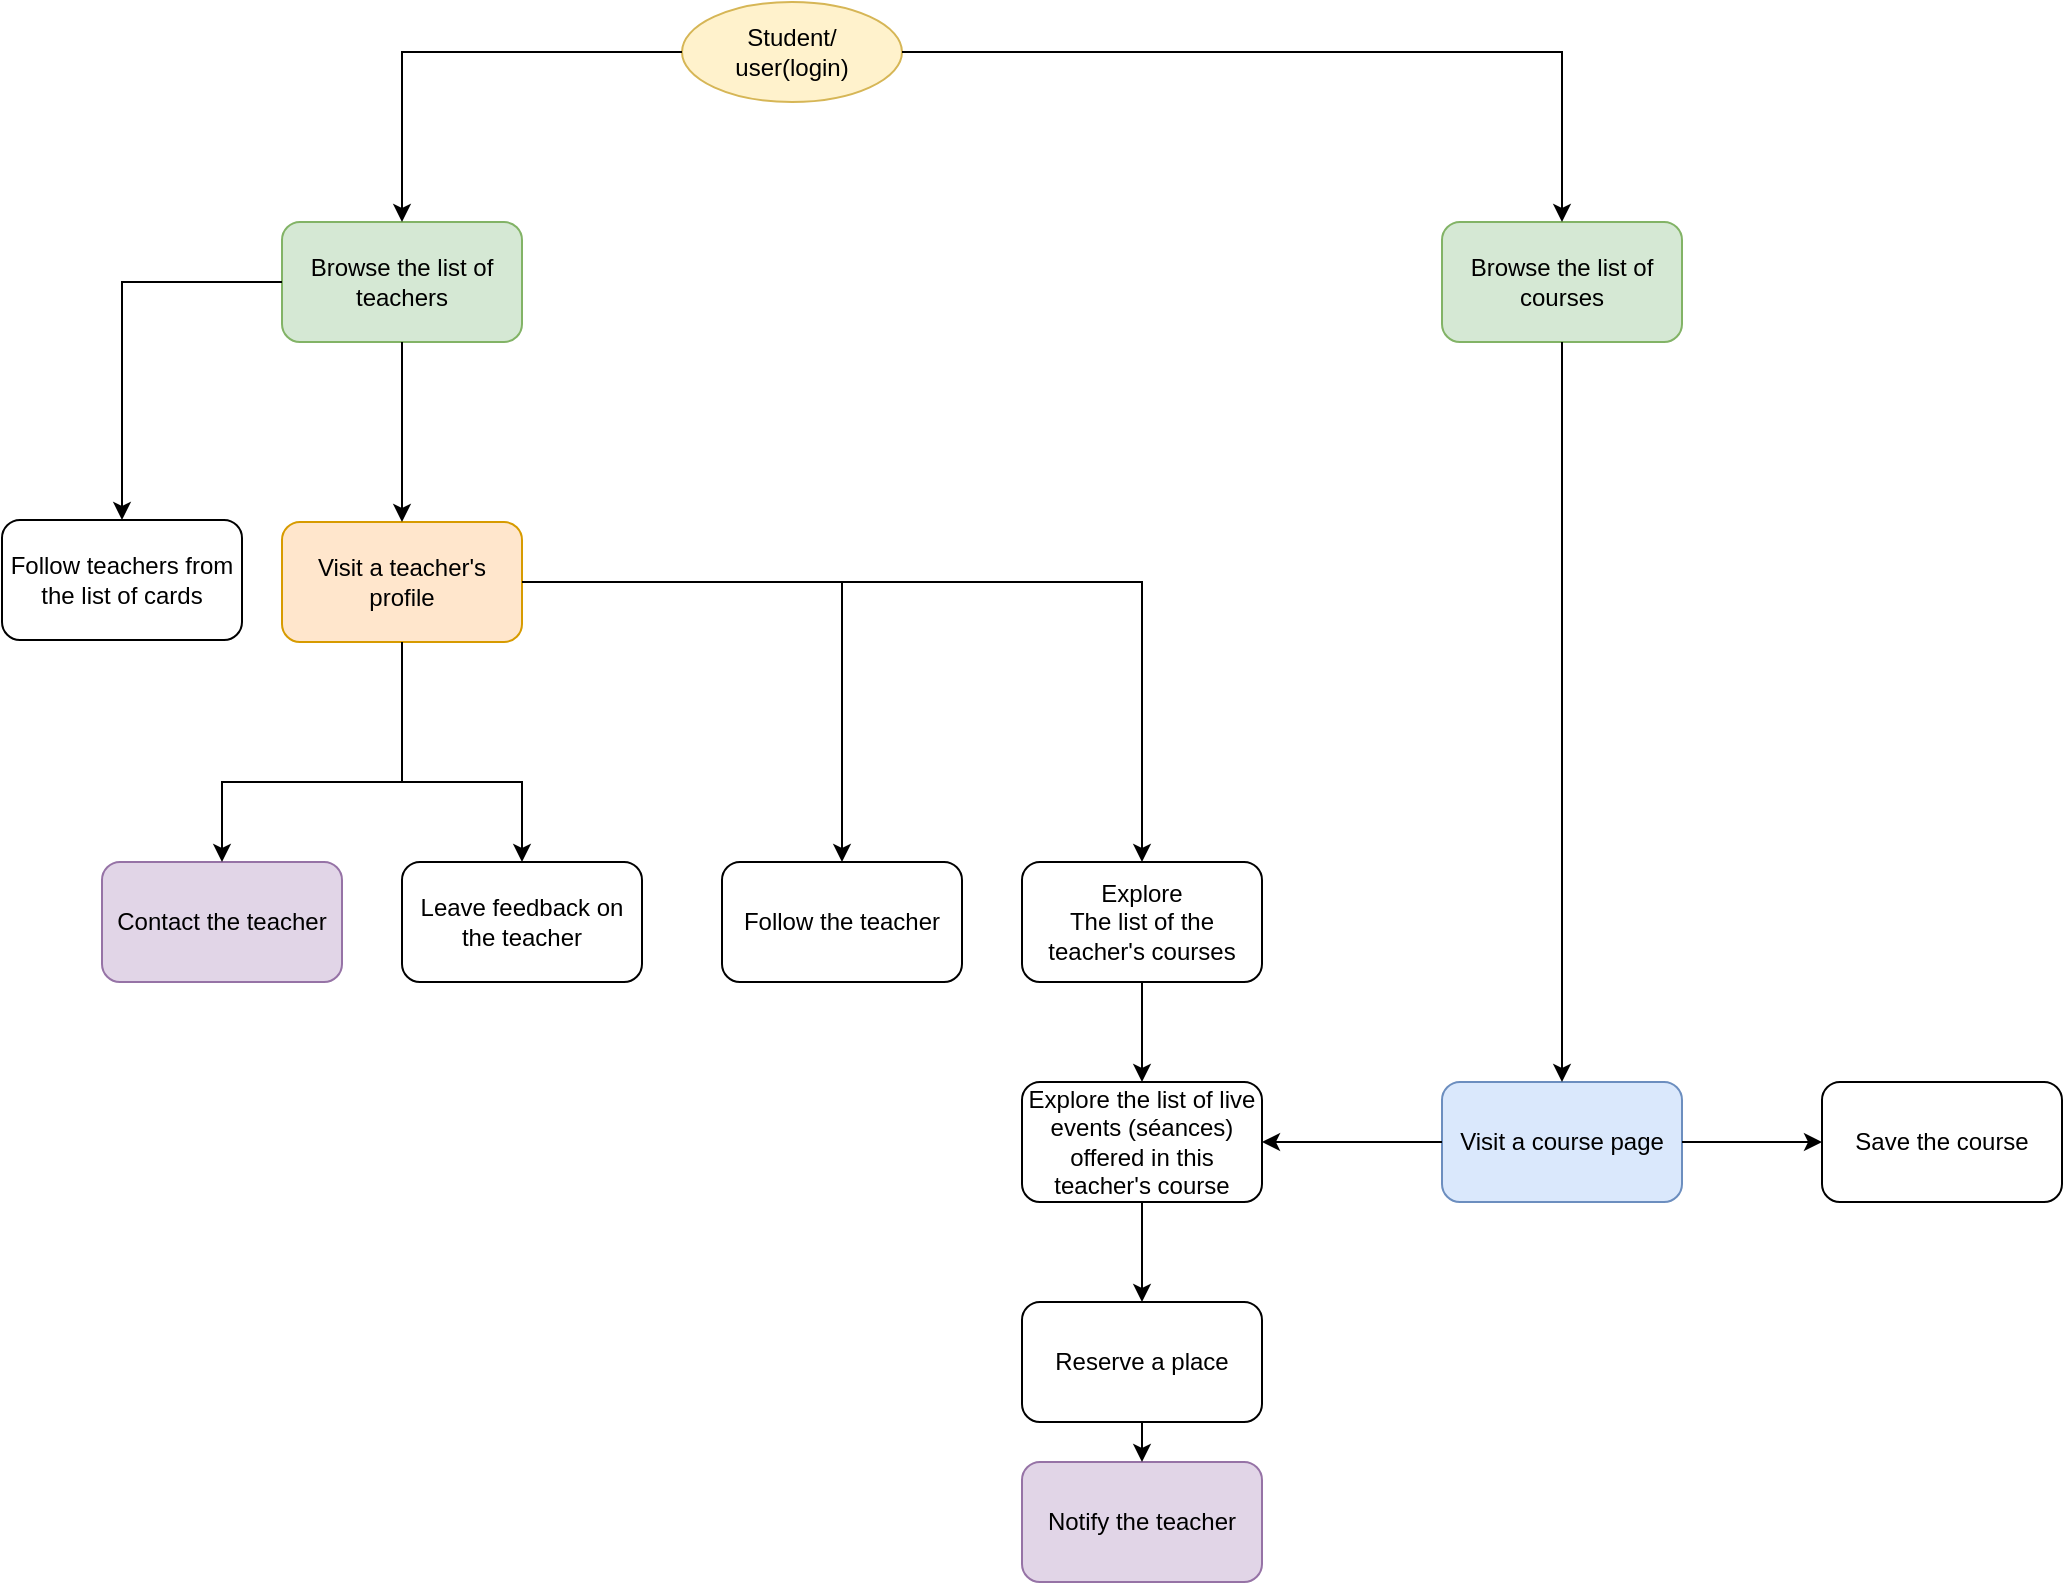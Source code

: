 <mxfile version="24.7.10">
  <diagram name="Page-1" id="f1APdz8lFDjYEm-C7kxX">
    <mxGraphModel dx="874" dy="747" grid="1" gridSize="10" guides="1" tooltips="1" connect="1" arrows="1" fold="1" page="1" pageScale="1" pageWidth="827" pageHeight="1169" math="0" shadow="0">
      <root>
        <mxCell id="0" />
        <mxCell id="1" parent="0" />
        <mxCell id="x2JKb4s64gCXa-HXRlv2-2" value="Student/&lt;div&gt;user(login)&lt;/div&gt;" style="ellipse;whiteSpace=wrap;html=1;fillColor=#fff2cc;strokeColor=#d6b656;" vertex="1" parent="1">
          <mxGeometry x="360" y="50" width="110" height="50" as="geometry" />
        </mxCell>
        <mxCell id="x2JKb4s64gCXa-HXRlv2-3" value="Browse the list of teachers" style="rounded=1;whiteSpace=wrap;html=1;fillColor=#d5e8d4;strokeColor=#82b366;" vertex="1" parent="1">
          <mxGeometry x="160" y="160" width="120" height="60" as="geometry" />
        </mxCell>
        <mxCell id="x2JKb4s64gCXa-HXRlv2-4" value="" style="endArrow=classic;html=1;rounded=0;exitX=0;exitY=0.5;exitDx=0;exitDy=0;entryX=0.5;entryY=0;entryDx=0;entryDy=0;" edge="1" parent="1" source="x2JKb4s64gCXa-HXRlv2-2" target="x2JKb4s64gCXa-HXRlv2-3">
          <mxGeometry width="50" height="50" relative="1" as="geometry">
            <mxPoint x="260" y="120" as="sourcePoint" />
            <mxPoint x="310" y="70" as="targetPoint" />
            <Array as="points">
              <mxPoint x="220" y="75" />
            </Array>
          </mxGeometry>
        </mxCell>
        <mxCell id="x2JKb4s64gCXa-HXRlv2-5" value="Browse the list of courses" style="rounded=1;whiteSpace=wrap;html=1;fillColor=#d5e8d4;strokeColor=#82b366;" vertex="1" parent="1">
          <mxGeometry x="740" y="160" width="120" height="60" as="geometry" />
        </mxCell>
        <mxCell id="x2JKb4s64gCXa-HXRlv2-6" value="" style="endArrow=classic;html=1;rounded=0;exitX=1;exitY=0.5;exitDx=0;exitDy=0;entryX=0.5;entryY=0;entryDx=0;entryDy=0;" edge="1" parent="1" target="x2JKb4s64gCXa-HXRlv2-5" source="x2JKb4s64gCXa-HXRlv2-2">
          <mxGeometry width="50" height="50" relative="1" as="geometry">
            <mxPoint x="490" y="60" as="sourcePoint" />
            <mxPoint x="690" y="80" as="targetPoint" />
            <Array as="points">
              <mxPoint x="800" y="75" />
            </Array>
          </mxGeometry>
        </mxCell>
        <mxCell id="x2JKb4s64gCXa-HXRlv2-7" value="Visit a teacher&#39;s profile" style="rounded=1;whiteSpace=wrap;html=1;fillColor=#ffe6cc;strokeColor=#d79b00;" vertex="1" parent="1">
          <mxGeometry x="160" y="310" width="120" height="60" as="geometry" />
        </mxCell>
        <mxCell id="x2JKb4s64gCXa-HXRlv2-8" value="Follow teachers from the list of cards" style="rounded=1;whiteSpace=wrap;html=1;" vertex="1" parent="1">
          <mxGeometry x="20" y="309" width="120" height="60" as="geometry" />
        </mxCell>
        <mxCell id="x2JKb4s64gCXa-HXRlv2-9" value="Leave feedback on the teacher" style="rounded=1;whiteSpace=wrap;html=1;" vertex="1" parent="1">
          <mxGeometry x="220" y="480" width="120" height="60" as="geometry" />
        </mxCell>
        <mxCell id="x2JKb4s64gCXa-HXRlv2-10" value="Contact the teacher" style="rounded=1;whiteSpace=wrap;html=1;fillColor=#e1d5e7;strokeColor=#9673a6;" vertex="1" parent="1">
          <mxGeometry x="70" y="480" width="120" height="60" as="geometry" />
        </mxCell>
        <mxCell id="x2JKb4s64gCXa-HXRlv2-11" value="" style="endArrow=classic;html=1;rounded=0;exitX=0;exitY=0.5;exitDx=0;exitDy=0;entryX=0.5;entryY=0;entryDx=0;entryDy=0;" edge="1" parent="1" source="x2JKb4s64gCXa-HXRlv2-3" target="x2JKb4s64gCXa-HXRlv2-8">
          <mxGeometry width="50" height="50" relative="1" as="geometry">
            <mxPoint x="30" y="270" as="sourcePoint" />
            <mxPoint x="80" y="220" as="targetPoint" />
            <Array as="points">
              <mxPoint x="80" y="190" />
            </Array>
          </mxGeometry>
        </mxCell>
        <mxCell id="x2JKb4s64gCXa-HXRlv2-12" value="" style="endArrow=classic;html=1;rounded=0;exitX=0.5;exitY=1;exitDx=0;exitDy=0;entryX=0.5;entryY=0;entryDx=0;entryDy=0;" edge="1" parent="1" source="x2JKb4s64gCXa-HXRlv2-3" target="x2JKb4s64gCXa-HXRlv2-7">
          <mxGeometry width="50" height="50" relative="1" as="geometry">
            <mxPoint x="250" y="290" as="sourcePoint" />
            <mxPoint x="300" y="240" as="targetPoint" />
          </mxGeometry>
        </mxCell>
        <mxCell id="x2JKb4s64gCXa-HXRlv2-13" value="" style="endArrow=classic;html=1;rounded=0;entryX=0.5;entryY=0;entryDx=0;entryDy=0;exitX=0.5;exitY=1;exitDx=0;exitDy=0;" edge="1" parent="1" source="x2JKb4s64gCXa-HXRlv2-7" target="x2JKb4s64gCXa-HXRlv2-9">
          <mxGeometry width="50" height="50" relative="1" as="geometry">
            <mxPoint x="300" y="450" as="sourcePoint" />
            <mxPoint x="350" y="400" as="targetPoint" />
            <Array as="points">
              <mxPoint x="220" y="440" />
              <mxPoint x="280" y="440" />
            </Array>
          </mxGeometry>
        </mxCell>
        <mxCell id="x2JKb4s64gCXa-HXRlv2-14" value="" style="endArrow=classic;html=1;rounded=0;exitX=0.5;exitY=1;exitDx=0;exitDy=0;entryX=0.5;entryY=0;entryDx=0;entryDy=0;" edge="1" parent="1" source="x2JKb4s64gCXa-HXRlv2-7" target="x2JKb4s64gCXa-HXRlv2-10">
          <mxGeometry width="50" height="50" relative="1" as="geometry">
            <mxPoint x="100" y="470" as="sourcePoint" />
            <mxPoint x="150" y="420" as="targetPoint" />
            <Array as="points">
              <mxPoint x="220" y="440" />
              <mxPoint x="130" y="440" />
            </Array>
          </mxGeometry>
        </mxCell>
        <mxCell id="x2JKb4s64gCXa-HXRlv2-15" value="" style="endArrow=classic;html=1;rounded=0;exitX=1;exitY=0.5;exitDx=0;exitDy=0;entryX=0.5;entryY=0;entryDx=0;entryDy=0;" edge="1" parent="1" source="x2JKb4s64gCXa-HXRlv2-7" target="x2JKb4s64gCXa-HXRlv2-16">
          <mxGeometry width="50" height="50" relative="1" as="geometry">
            <mxPoint x="360" y="380" as="sourcePoint" />
            <mxPoint x="440" y="480" as="targetPoint" />
            <Array as="points">
              <mxPoint x="440" y="340" />
            </Array>
          </mxGeometry>
        </mxCell>
        <mxCell id="x2JKb4s64gCXa-HXRlv2-16" value="Follow the teacher" style="rounded=1;whiteSpace=wrap;html=1;" vertex="1" parent="1">
          <mxGeometry x="380" y="480" width="120" height="60" as="geometry" />
        </mxCell>
        <mxCell id="x2JKb4s64gCXa-HXRlv2-17" value="Explore&lt;div&gt;The list of the teacher&#39;s courses&lt;br&gt;&lt;/div&gt;" style="rounded=1;whiteSpace=wrap;html=1;" vertex="1" parent="1">
          <mxGeometry x="530" y="480" width="120" height="60" as="geometry" />
        </mxCell>
        <mxCell id="x2JKb4s64gCXa-HXRlv2-18" value="" style="endArrow=classic;html=1;rounded=0;exitX=1;exitY=0.5;exitDx=0;exitDy=0;entryX=0.5;entryY=0;entryDx=0;entryDy=0;" edge="1" parent="1" source="x2JKb4s64gCXa-HXRlv2-7" target="x2JKb4s64gCXa-HXRlv2-17">
          <mxGeometry width="50" height="50" relative="1" as="geometry">
            <mxPoint x="280" y="340" as="sourcePoint" />
            <mxPoint x="550" y="360" as="targetPoint" />
            <Array as="points">
              <mxPoint x="590" y="340" />
            </Array>
          </mxGeometry>
        </mxCell>
        <mxCell id="x2JKb4s64gCXa-HXRlv2-19" value="Explore the list of live events (séances) offered in this teacher&#39;s course" style="rounded=1;whiteSpace=wrap;html=1;" vertex="1" parent="1">
          <mxGeometry x="530" y="590" width="120" height="60" as="geometry" />
        </mxCell>
        <mxCell id="x2JKb4s64gCXa-HXRlv2-20" value="" style="endArrow=classic;html=1;rounded=0;exitX=0.5;exitY=1;exitDx=0;exitDy=0;entryX=0.5;entryY=0;entryDx=0;entryDy=0;" edge="1" parent="1" source="x2JKb4s64gCXa-HXRlv2-17" target="x2JKb4s64gCXa-HXRlv2-19">
          <mxGeometry width="50" height="50" relative="1" as="geometry">
            <mxPoint x="440" y="640" as="sourcePoint" />
            <mxPoint x="490" y="590" as="targetPoint" />
          </mxGeometry>
        </mxCell>
        <mxCell id="x2JKb4s64gCXa-HXRlv2-21" value="" style="endArrow=classic;html=1;rounded=0;exitX=0.5;exitY=1;exitDx=0;exitDy=0;" edge="1" parent="1" source="x2JKb4s64gCXa-HXRlv2-19">
          <mxGeometry width="50" height="50" relative="1" as="geometry">
            <mxPoint x="580" y="750" as="sourcePoint" />
            <mxPoint x="590" y="700" as="targetPoint" />
          </mxGeometry>
        </mxCell>
        <mxCell id="x2JKb4s64gCXa-HXRlv2-22" value="Reserve a place" style="rounded=1;whiteSpace=wrap;html=1;" vertex="1" parent="1">
          <mxGeometry x="530" y="700" width="120" height="60" as="geometry" />
        </mxCell>
        <mxCell id="x2JKb4s64gCXa-HXRlv2-23" value="Notify the teacher" style="rounded=1;whiteSpace=wrap;html=1;fillColor=#e1d5e7;strokeColor=#9673a6;" vertex="1" parent="1">
          <mxGeometry x="530" y="780" width="120" height="60" as="geometry" />
        </mxCell>
        <mxCell id="x2JKb4s64gCXa-HXRlv2-24" value="" style="endArrow=classic;html=1;rounded=0;exitX=0.5;exitY=1;exitDx=0;exitDy=0;entryX=0.5;entryY=0;entryDx=0;entryDy=0;" edge="1" parent="1" source="x2JKb4s64gCXa-HXRlv2-22" target="x2JKb4s64gCXa-HXRlv2-23">
          <mxGeometry width="50" height="50" relative="1" as="geometry">
            <mxPoint x="360" y="780" as="sourcePoint" />
            <mxPoint x="410" y="730" as="targetPoint" />
          </mxGeometry>
        </mxCell>
        <mxCell id="x2JKb4s64gCXa-HXRlv2-25" value="Visit a course page" style="rounded=1;whiteSpace=wrap;html=1;fillColor=#dae8fc;strokeColor=#6c8ebf;" vertex="1" parent="1">
          <mxGeometry x="740" y="590" width="120" height="60" as="geometry" />
        </mxCell>
        <mxCell id="x2JKb4s64gCXa-HXRlv2-26" value="" style="endArrow=classic;html=1;rounded=0;exitX=0.5;exitY=1;exitDx=0;exitDy=0;entryX=0.5;entryY=0;entryDx=0;entryDy=0;" edge="1" parent="1" source="x2JKb4s64gCXa-HXRlv2-5" target="x2JKb4s64gCXa-HXRlv2-25">
          <mxGeometry width="50" height="50" relative="1" as="geometry">
            <mxPoint x="620" y="290" as="sourcePoint" />
            <mxPoint x="670" y="240" as="targetPoint" />
          </mxGeometry>
        </mxCell>
        <mxCell id="x2JKb4s64gCXa-HXRlv2-27" value="" style="endArrow=classic;html=1;rounded=0;exitX=0;exitY=0.5;exitDx=0;exitDy=0;entryX=1;entryY=0.5;entryDx=0;entryDy=0;" edge="1" parent="1" source="x2JKb4s64gCXa-HXRlv2-25" target="x2JKb4s64gCXa-HXRlv2-19">
          <mxGeometry width="50" height="50" relative="1" as="geometry">
            <mxPoint x="680" y="580" as="sourcePoint" />
            <mxPoint x="730" y="530" as="targetPoint" />
          </mxGeometry>
        </mxCell>
        <mxCell id="x2JKb4s64gCXa-HXRlv2-28" value="Save the course" style="rounded=1;whiteSpace=wrap;html=1;" vertex="1" parent="1">
          <mxGeometry x="930" y="590" width="120" height="60" as="geometry" />
        </mxCell>
        <mxCell id="x2JKb4s64gCXa-HXRlv2-29" value="" style="endArrow=classic;html=1;rounded=0;entryX=0;entryY=0.5;entryDx=0;entryDy=0;exitX=1;exitY=0.5;exitDx=0;exitDy=0;" edge="1" parent="1" source="x2JKb4s64gCXa-HXRlv2-25" target="x2JKb4s64gCXa-HXRlv2-28">
          <mxGeometry width="50" height="50" relative="1" as="geometry">
            <mxPoint x="860" y="610" as="sourcePoint" />
            <mxPoint x="910" y="560" as="targetPoint" />
          </mxGeometry>
        </mxCell>
      </root>
    </mxGraphModel>
  </diagram>
</mxfile>
